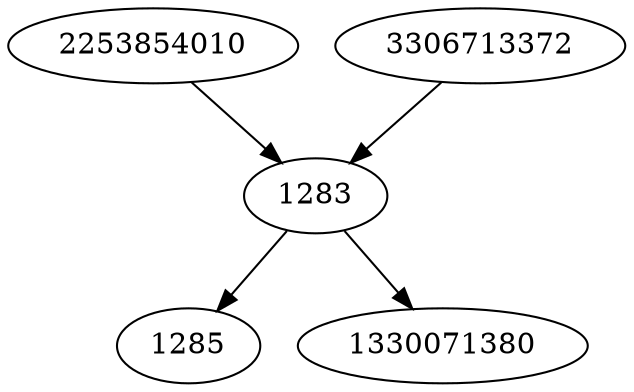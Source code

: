 strict digraph  {
1283;
1285;
1330071380;
2253854010;
3306713372;
1283 -> 1330071380;
1283 -> 1285;
2253854010 -> 1283;
3306713372 -> 1283;
}
